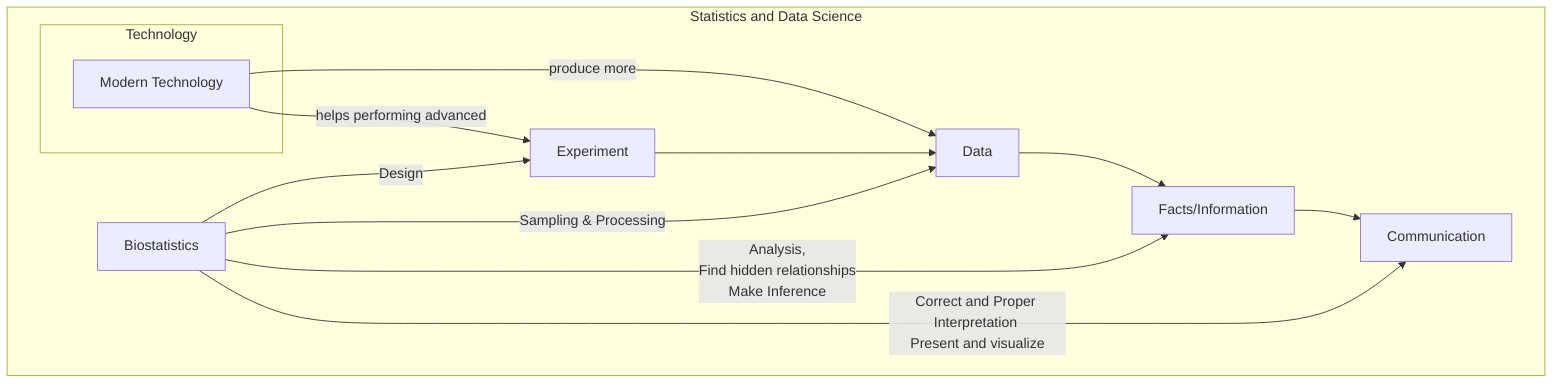 graph TB
    A-->|produce more|Data
    A-->|helps performing advanced|Experiment    
    Experiment -->
        Data[Data] -->
        Facts/Information -->
        Communication
        subgraph Statistics and Data Science
            subgraph Technology
                A[Modern Technology]
            end
            Biostatistics -->
            |Design|Experiment
            Biostatistics -->
            |Sampling & Processing|Data
            Biostatistics -->
            |Analysis, <br/>Find hidden relationships<br/> Make Inference|Facts/Information
            Biostatistics -->
            |Correct and Proper Interpretation <br/>Present and visualize|Communication
        end